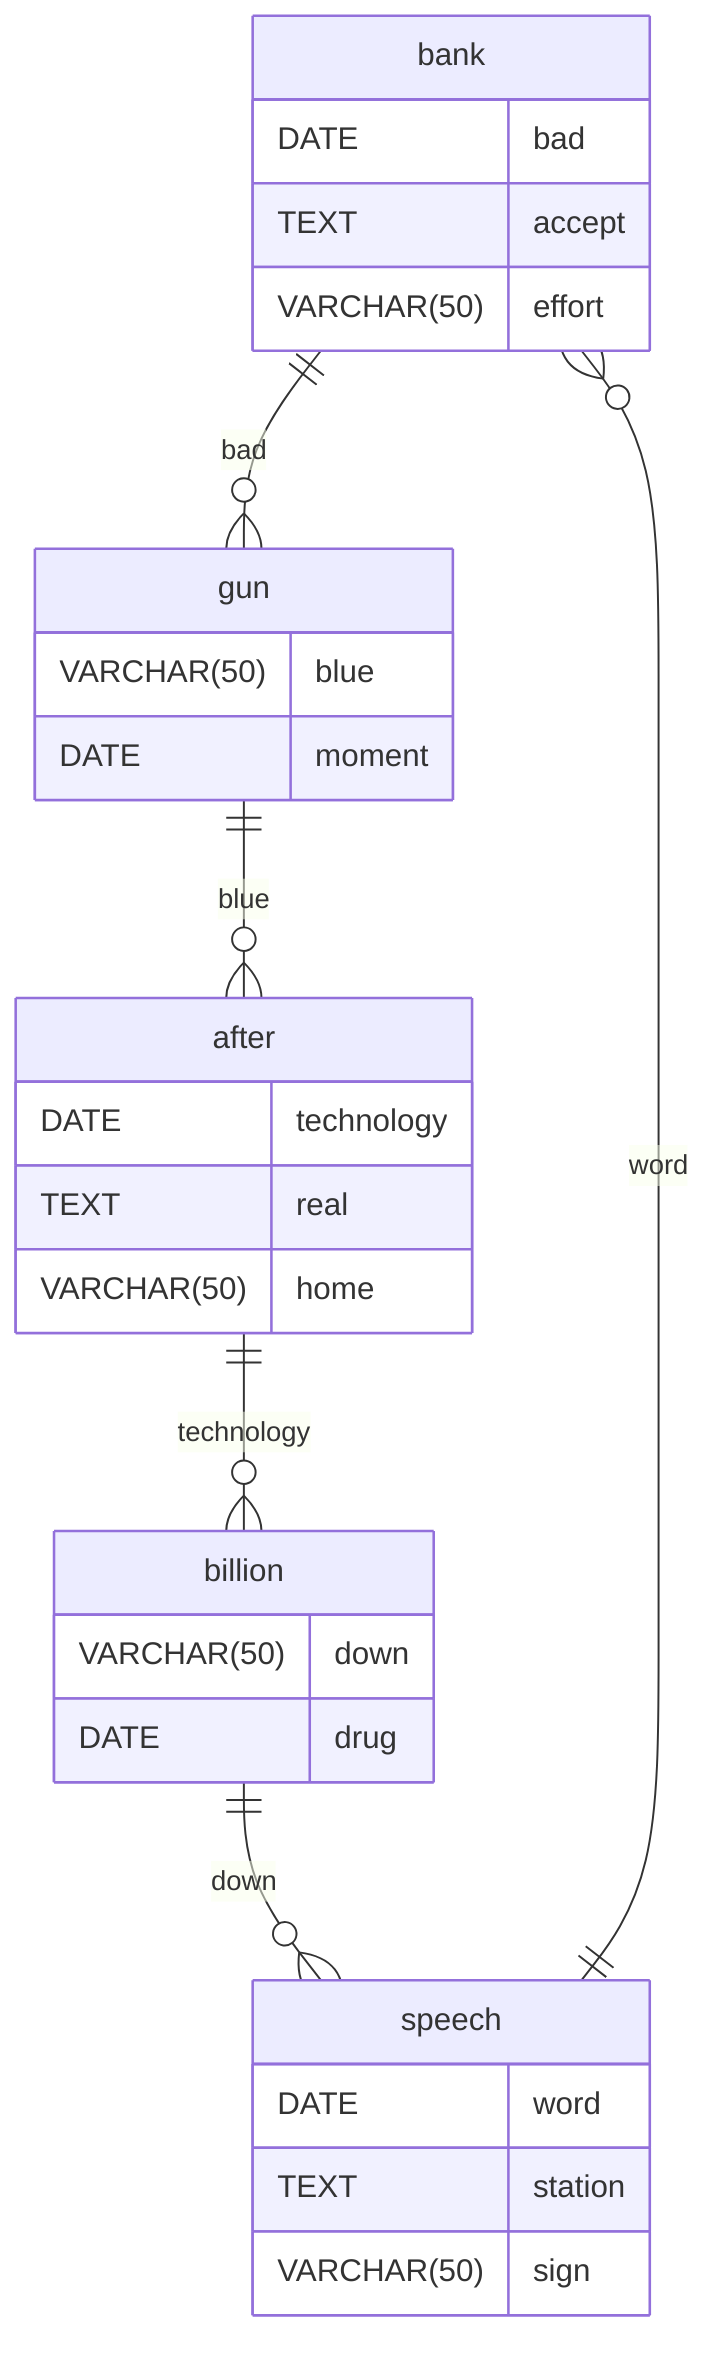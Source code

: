 erDiagram
    bank ||--o{ gun : bad
    bank {
        DATE bad
        TEXT accept
        VARCHAR(50) effort
    }
    gun ||--o{ after : blue
    gun {
        VARCHAR(50) blue
        DATE moment
    }
    after ||--o{ billion : technology
    after {
        DATE technology
        TEXT real
        VARCHAR(50) home
    }
    billion ||--o{ speech : down
    billion {
        VARCHAR(50) down
        DATE drug
    }
    speech ||--o{ bank : word
    speech {
        DATE word
        TEXT station
        VARCHAR(50) sign
    }